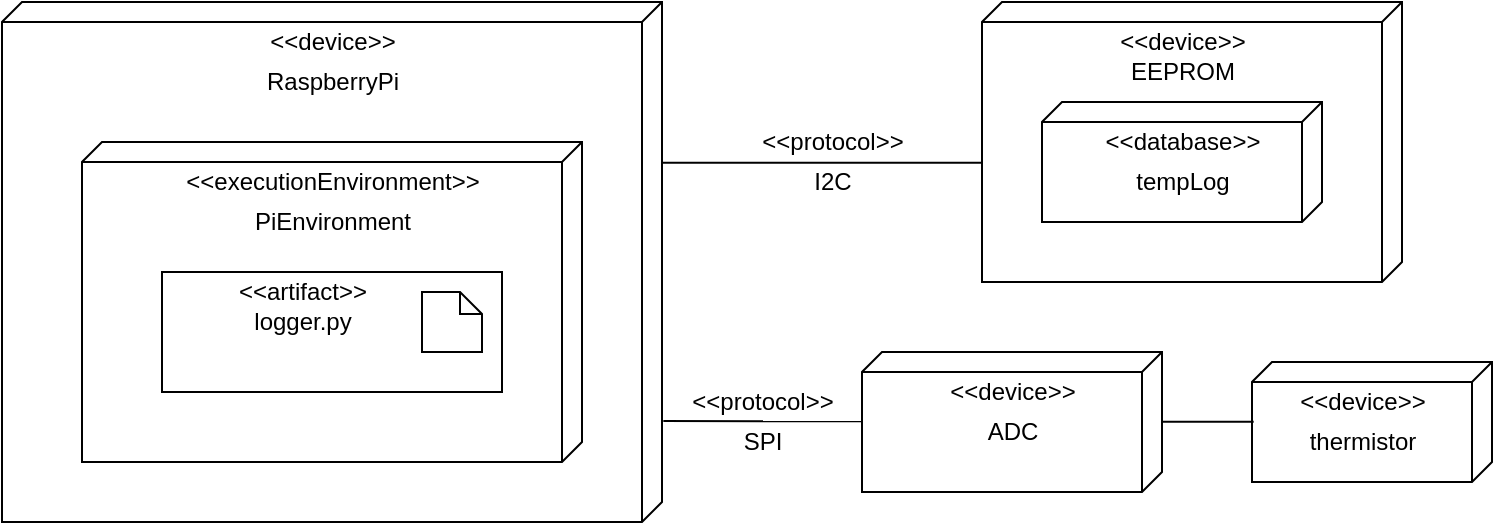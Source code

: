 <mxfile version="13.8.9" type="device"><diagram id="oypJZ2ZLP3px4uNYzFJe" name="Page-1"><mxGraphModel dx="868" dy="458" grid="1" gridSize="10" guides="1" tooltips="1" connect="1" arrows="1" fold="1" page="1" pageScale="1" pageWidth="850" pageHeight="1100" math="0" shadow="0"><root><mxCell id="0"/><mxCell id="1" parent="0"/><mxCell id="OQqOZ63SWoC7rzP2lP7_-1" value="" style="verticalAlign=top;align=center;spacingTop=8;spacingLeft=2;spacingRight=12;shape=cube;size=10;direction=south;fontStyle=4;html=1;" vertex="1" parent="1"><mxGeometry x="30" y="80" width="330" height="260" as="geometry"/></mxCell><mxCell id="OQqOZ63SWoC7rzP2lP7_-2" value="&amp;lt;&amp;lt;device&amp;gt;&amp;gt;" style="text;html=1;align=center;verticalAlign=middle;resizable=0;points=[];autosize=1;" vertex="1" parent="1"><mxGeometry x="154.998" y="90" width="80" height="20" as="geometry"/></mxCell><mxCell id="OQqOZ63SWoC7rzP2lP7_-3" value="RaspberryPi" style="text;html=1;align=center;verticalAlign=middle;resizable=0;points=[];autosize=1;" vertex="1" parent="1"><mxGeometry x="154.998" y="110" width="80" height="20" as="geometry"/></mxCell><mxCell id="OQqOZ63SWoC7rzP2lP7_-5" value="&lt;div&gt;&lt;br&gt;&lt;/div&gt;" style="verticalAlign=top;align=center;spacingTop=8;spacingLeft=2;spacingRight=12;shape=cube;size=10;direction=south;fontStyle=4;html=1;" vertex="1" parent="1"><mxGeometry x="70" y="150" width="250" height="160" as="geometry"/></mxCell><mxCell id="OQqOZ63SWoC7rzP2lP7_-6" value="&amp;lt;&amp;lt;executionEnvironment&amp;gt;&amp;gt;" style="text;html=1;align=center;verticalAlign=middle;resizable=0;points=[];autosize=1;" vertex="1" parent="1"><mxGeometry x="115" y="160" width="160" height="20" as="geometry"/></mxCell><mxCell id="OQqOZ63SWoC7rzP2lP7_-7" value="PiEnvironment" style="text;html=1;align=center;verticalAlign=middle;resizable=0;points=[];autosize=1;" vertex="1" parent="1"><mxGeometry x="150" y="180" width="90" height="20" as="geometry"/></mxCell><mxCell id="OQqOZ63SWoC7rzP2lP7_-8" value="" style="html=1;align=center;" vertex="1" parent="1"><mxGeometry x="110" y="215" width="170" height="60" as="geometry"/></mxCell><mxCell id="OQqOZ63SWoC7rzP2lP7_-9" value="&amp;lt;&amp;lt;artifact&amp;gt;&amp;gt;" style="text;html=1;align=center;verticalAlign=middle;resizable=0;points=[];autosize=1;" vertex="1" parent="1"><mxGeometry x="140" y="215" width="80" height="20" as="geometry"/></mxCell><mxCell id="OQqOZ63SWoC7rzP2lP7_-10" value="logger.py" style="text;html=1;align=center;verticalAlign=middle;resizable=0;points=[];autosize=1;" vertex="1" parent="1"><mxGeometry x="150" y="230" width="60" height="20" as="geometry"/></mxCell><mxCell id="OQqOZ63SWoC7rzP2lP7_-11" value="" style="shape=note2;boundedLbl=1;whiteSpace=wrap;html=1;size=11;verticalAlign=top;align=center;" vertex="1" parent="1"><mxGeometry x="240" y="225" width="30" height="30" as="geometry"/></mxCell><mxCell id="OQqOZ63SWoC7rzP2lP7_-13" value="" style="verticalAlign=top;align=center;spacingTop=8;spacingLeft=2;spacingRight=12;shape=cube;size=10;direction=south;fontStyle=4;html=1;" vertex="1" parent="1"><mxGeometry x="520" y="80" width="210" height="140" as="geometry"/></mxCell><mxCell id="OQqOZ63SWoC7rzP2lP7_-14" value="&amp;lt;&amp;lt;device&amp;gt;&amp;gt;" style="text;html=1;align=center;verticalAlign=middle;resizable=0;points=[];autosize=1;" vertex="1" parent="1"><mxGeometry x="580" y="90" width="80" height="20" as="geometry"/></mxCell><mxCell id="OQqOZ63SWoC7rzP2lP7_-15" value="EEPROM" style="text;html=1;align=center;verticalAlign=middle;resizable=0;points=[];autosize=1;" vertex="1" parent="1"><mxGeometry x="585" y="105" width="70" height="20" as="geometry"/></mxCell><mxCell id="OQqOZ63SWoC7rzP2lP7_-16" value="" style="verticalAlign=top;align=center;spacingTop=8;spacingLeft=2;spacingRight=12;shape=cube;size=10;direction=south;fontStyle=4;html=1;" vertex="1" parent="1"><mxGeometry x="550" y="130" width="140" height="60" as="geometry"/></mxCell><mxCell id="OQqOZ63SWoC7rzP2lP7_-17" value="&amp;lt;&amp;lt;database&amp;gt;&amp;gt;" style="text;html=1;align=center;verticalAlign=middle;resizable=0;points=[];autosize=1;" vertex="1" parent="1"><mxGeometry x="575" y="140" width="90" height="20" as="geometry"/></mxCell><mxCell id="OQqOZ63SWoC7rzP2lP7_-18" value="tempLog" style="text;html=1;align=center;verticalAlign=middle;resizable=0;points=[];autosize=1;" vertex="1" parent="1"><mxGeometry x="590" y="160" width="60" height="20" as="geometry"/></mxCell><mxCell id="OQqOZ63SWoC7rzP2lP7_-21" value="" style="endArrow=none;html=1;exitX=0.309;exitY=-0.001;exitDx=0;exitDy=0;exitPerimeter=0;entryX=0.574;entryY=1;entryDx=0;entryDy=0;entryPerimeter=0;" edge="1" parent="1" source="OQqOZ63SWoC7rzP2lP7_-1" target="OQqOZ63SWoC7rzP2lP7_-13"><mxGeometry width="50" height="50" relative="1" as="geometry"><mxPoint x="390" y="220" as="sourcePoint"/><mxPoint x="440" y="170" as="targetPoint"/></mxGeometry></mxCell><mxCell id="OQqOZ63SWoC7rzP2lP7_-22" value="&amp;lt;&amp;lt;protocol&amp;gt;&amp;gt;" style="text;html=1;align=center;verticalAlign=middle;resizable=0;points=[];autosize=1;" vertex="1" parent="1"><mxGeometry x="400" y="140" width="90" height="20" as="geometry"/></mxCell><mxCell id="OQqOZ63SWoC7rzP2lP7_-23" value="I2C" style="text;html=1;align=center;verticalAlign=middle;resizable=0;points=[];autosize=1;" vertex="1" parent="1"><mxGeometry x="430" y="160" width="30" height="20" as="geometry"/></mxCell><mxCell id="OQqOZ63SWoC7rzP2lP7_-24" value="" style="verticalAlign=top;align=center;spacingTop=8;spacingLeft=2;spacingRight=12;shape=cube;size=10;direction=south;fontStyle=4;html=1;" vertex="1" parent="1"><mxGeometry x="460" y="255" width="150" height="70" as="geometry"/></mxCell><mxCell id="OQqOZ63SWoC7rzP2lP7_-25" value="&amp;lt;&amp;lt;device&amp;gt;&amp;gt;" style="text;html=1;align=center;verticalAlign=middle;resizable=0;points=[];autosize=1;" vertex="1" parent="1"><mxGeometry x="495" y="265" width="80" height="20" as="geometry"/></mxCell><mxCell id="OQqOZ63SWoC7rzP2lP7_-26" value="ADC" style="text;html=1;align=center;verticalAlign=middle;resizable=0;points=[];autosize=1;" vertex="1" parent="1"><mxGeometry x="515" y="285" width="40" height="20" as="geometry"/></mxCell><mxCell id="OQqOZ63SWoC7rzP2lP7_-27" value="" style="verticalAlign=top;align=center;spacingTop=8;spacingLeft=2;spacingRight=12;shape=cube;size=10;direction=south;fontStyle=4;html=1;" vertex="1" parent="1"><mxGeometry x="655" y="260" width="120" height="60" as="geometry"/></mxCell><mxCell id="OQqOZ63SWoC7rzP2lP7_-28" value="&amp;lt;&amp;lt;device&amp;gt;&amp;gt;" style="text;html=1;align=center;verticalAlign=middle;resizable=0;points=[];autosize=1;" vertex="1" parent="1"><mxGeometry x="670" y="270" width="80" height="20" as="geometry"/></mxCell><mxCell id="OQqOZ63SWoC7rzP2lP7_-29" value="thermistor" style="text;html=1;align=center;verticalAlign=middle;resizable=0;points=[];autosize=1;" vertex="1" parent="1"><mxGeometry x="675" y="290" width="70" height="20" as="geometry"/></mxCell><mxCell id="OQqOZ63SWoC7rzP2lP7_-30" value="" style="endArrow=none;html=1;exitX=0.806;exitY=-0.002;exitDx=0;exitDy=0;exitPerimeter=0;entryX=0.494;entryY=1;entryDx=0;entryDy=0;entryPerimeter=0;" edge="1" parent="1" source="OQqOZ63SWoC7rzP2lP7_-1" target="OQqOZ63SWoC7rzP2lP7_-24"><mxGeometry width="50" height="50" relative="1" as="geometry"><mxPoint x="410" y="320" as="sourcePoint"/><mxPoint x="460" y="270" as="targetPoint"/></mxGeometry></mxCell><mxCell id="OQqOZ63SWoC7rzP2lP7_-32" value="" style="endArrow=none;html=1;exitX=0.498;exitY=0;exitDx=0;exitDy=0;exitPerimeter=0;entryX=0.497;entryY=0.993;entryDx=0;entryDy=0;entryPerimeter=0;" edge="1" parent="1" source="OQqOZ63SWoC7rzP2lP7_-24" target="OQqOZ63SWoC7rzP2lP7_-27"><mxGeometry width="50" height="50" relative="1" as="geometry"><mxPoint x="650" y="350" as="sourcePoint"/><mxPoint x="640" y="310" as="targetPoint"/></mxGeometry></mxCell><mxCell id="OQqOZ63SWoC7rzP2lP7_-33" value="&amp;lt;&amp;lt;protocol&amp;gt;&amp;gt;" style="text;html=1;align=center;verticalAlign=middle;resizable=0;points=[];autosize=1;" vertex="1" parent="1"><mxGeometry x="365" y="270" width="90" height="20" as="geometry"/></mxCell><mxCell id="OQqOZ63SWoC7rzP2lP7_-34" value="SPI" style="text;html=1;align=center;verticalAlign=middle;resizable=0;points=[];autosize=1;" vertex="1" parent="1"><mxGeometry x="395" y="290" width="30" height="20" as="geometry"/></mxCell></root></mxGraphModel></diagram></mxfile>